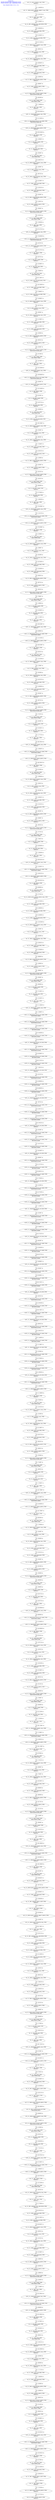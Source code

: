 # 45312  R: 15508.006667 usecs RT: 1904903253.302667 usecs
Digraph G {
1 [fontcolor="blue" shape="plaintext" label="Cluster ID: 1\nSpecific Mutation Type: Originating cluster\nOverall Mutation Type: Originating_Cluster\n\nAvg. response times: 50 us ; 0 us\n"]
27175266329659515.27175266329791935 [label="e10__t3__RPC_REPLY_TYPE\nDEFAULT"]
27175266329659515.27175266329843693 [label="e10__t3__MDSCLIENT_SETATTR_REPLY_TYPE\nDEFAULT"]
27175266329659515.27175266329880825 [label="e10__t3__NFS3_CREATE_REPLY_TYPE\nDEFAULT"]
27175266329452283.27175266329461793 [label="e4__t3__SSIO_END_TYPE\nSSIO_WRITE_END"]
27175266329452283.27175266329552250 [label="e4__t3__MDS_LOCK_RELEASE_TYPE\nDEFAULT"]
27175266329452283.27175266329653838 [label="e4__t3__RPC_SERVER_REPLY_SENT_TYPE\nDEFAULT"]
27173448476171213.27175266329433375 [label="e4__t3__RPC_REPLY_TYPE\nDEFAULT"]
27175266327948495.27173448476078715 [label="e255__t3__FRONTEND_WRITE_CALL_TYPE\nDEFAULT"]
27175266327948495.27173448476112128 [label="e255__t3__FRONTEND_BLOCK_OP_START_TYPE\nFRONTEND_WRITE"]
27175266327948495.27173448476165978 [label="e255__t3__FRONTEND_WRITE_REPLY_TYPE\nDEFAULT"]
27175266327913358.27175266327942540 [label="e4__t3__RPC_CALL_TYPE\nDEFAULT"]
27175266327208583.27175266327222495 [label="e4__t3__DECODE_START_TYPE\nDEFAULT"]
27175266327208583.27175266327281303 [label="e4__t3__DECODE_END_TYPE\nDEFAULT"]
27175266327208583.27175266327290273 [label="e4__t3__SSIO_END_TYPE\nSSIO_READ_END"]
27175266327208583.27175266327385208 [label="e4__t3__MDS_LOCK_DB_RELEASE_TYPE\nDEFAULT"]
27175266327208583.27175266327697808 [label="e4__t3__MDSCLIENT_LOOKUP_CALL_TYPE\nDEFAULT"]
27175266327208583.27175266327705008 [label="e4__t3__MDS_LOOKUP_CALL_TYPE\nDEFAULT"]
27175266327208583.27175266327714188 [label="e4__t3__MDS_LOOKUPEXTRA_CALL_TYPE\nDEFAULT"]
27175266327208583.27175266327767340 [label="e4__t3__MDS_LOCK_ACQUIRE_TYPE\nDEFAULT"]
27175266327208583.27175266327801720 [label="e4__t3__MDS_LOCK_RELEASE_TYPE\nDEFAULT"]
27175266327208583.27175266327811380 [label="e4__t3__MDS_LOOKUPEXTRA_REPLY_TYPE\nDEFAULT"]
27175266327208583.27175266327820680 [label="e4__t3__MDS_LOOKUP_REPLY_TYPE\nDEFAULT"]
27175266327208583.27175266327826890 [label="e4__t3__MDSCLIENT_LOOKUP_REPLY_TYPE\nMDSCLIENTCACHE_HIT"]
27175266327208583.27175266327836528 [label="e4__t3__SSIO_START_TYPE\nSSIO_WRITE_START"]
27175266327208583.27175266327848258 [label="e4__t3__ENCODE_START_TYPE\nDEFAULT"]
27175266327208583.27175266327905070 [label="e4__t3__ENCODE_END_TYPE\nDEFAULT"]
27173448472728480.27175266327182085 [label="e4__t3__RPC_REPLY_TYPE\nDEFAULT"]
27175266324979673.27173448472263112 [label="e255__t3__FRONTEND_READ_CALL_TYPE\nDEFAULT"]
27175266324979673.27173448472710690 [label="e255__t3__FRONTEND_BLOCK_OP_START_TYPE\nFRONTEND_READ_HIT"]
27175266324979673.27173448472722975 [label="e255__t3__FRONTEND_READ_REPLY_TYPE\nDEFAULT"]
27175266324941235.27175266324973163 [label="e4__t3__RPC_CALL_TYPE\nDEFAULT"]
27175266324144728.27175266324314490 [label="e4__t3__RPC_SERVER_CALL_RECEIVED_TYPE\nDEFAULT"]
27175266324144728.27175266324522668 [label="e4__t3__MDS_LOCK_ACQUIRE_TYPE\nDEFAULT"]
27175266324144728.27175266324667035 [label="e4__t3__MDS_LOCK_DB_ACQUIRE_TYPE\nDEFAULT"]
27175266324144728.27175266324781043 [label="e4__t3__MDSCLIENT_LOOKUP_CALL_TYPE\nDEFAULT"]
27175266324144728.27175266324788873 [label="e4__t3__MDS_LOOKUP_CALL_TYPE\nDEFAULT"]
27175266324144728.27175266324798548 [label="e4__t3__MDS_LOOKUPEXTRA_CALL_TYPE\nDEFAULT"]
27175266324144728.27175266324851685 [label="e4__t3__MDS_LOCK_ACQUIRE_TYPE\nDEFAULT"]
27175266324144728.27175266324882450 [label="e4__t3__MDS_LOCK_RELEASE_TYPE\nDEFAULT"]
27175266324144728.27175266324892193 [label="e4__t3__MDS_LOOKUPEXTRA_REPLY_TYPE\nDEFAULT"]
27175266324144728.27175266324902393 [label="e4__t3__MDS_LOOKUP_REPLY_TYPE\nDEFAULT"]
27175266324144728.27175266324908955 [label="e4__t3__MDSCLIENT_LOOKUP_REPLY_TYPE\nMDSCLIENTCACHE_HIT"]
27175266324144728.27175266324921450 [label="e4__t3__SSIO_START_TYPE\nSSIO_READ_START"]
27175266323857403.27175266323870970 [label="e10__t3__SSIO_END_TYPE\nSSIO_WRITE_END"]
27175266323857403.27175266323894445 [label="e10__t3__MDSCLIENT_SETATTR_CALL_TYPE\nDEFAULT"]
27175266323857403.27175266324138915 [label="e10__t3__RPC_CALL_TYPE\nDEFAULT"]
14394938578965397.27175266323827433 [label="e10__t3__RPC_REPLY_TYPE\nDEFAULT"]
27175266322419270.14394938578871587 [label="e100__t3__FRONTEND_WRITE_CALL_TYPE\nDEFAULT"]
27175266322419270.14394938578921815 [label="e100__t3__FRONTEND_BLOCK_OP_START_TYPE\nFRONTEND_WRITE"]
27175266322419270.14394938578960470 [label="e100__t3__FRONTEND_WRITE_REPLY_TYPE\nDEFAULT"]
27175266322373423.27175266322414478 [label="e10__t3__RPC_CALL_TYPE\nDEFAULT"]
27175266321408563.27175266321531413 [label="e10__t3__RPC_REPLY_TYPE\nDEFAULT"]
27175266321408563.27175266321614978 [label="e10__t3__MDSCLIENT_SETATTR_REPLY_TYPE\nDEFAULT"]
27175266321408563.27175266322179818 [label="e10__t3__NFS_CACHE_BLOCK_OP_TYPE\nNFSCACHE_EVICT"]
27175266321408563.27175266322208903 [label="e10__t3__MDSCLIENT_LOOKUP_CALL_TYPE\nDEFAULT"]
27175266321408563.27175266322261988 [label="e10__t3__MDSCLIENT_LOOKUP_REPLY_TYPE\nMDSCLIENTCACHE_HIT"]
27175266321408563.27175266322277348 [label="e10__t3__SSIO_START_TYPE\nSSIO_WRITE_START"]
27175266321408563.27175266322302263 [label="e10__t3__ENCODE_START_TYPE\nDEFAULT"]
27175266321408563.27175266322361258 [label="e10__t3__ENCODE_END_TYPE\nDEFAULT"]
27175266321208680.27175266321218828 [label="e4__t3__SSIO_END_TYPE\nSSIO_WRITE_END"]
27175266321208680.27175266321303713 [label="e4__t3__MDS_LOCK_RELEASE_TYPE\nDEFAULT"]
27175266321208680.27175266321403973 [label="e4__t3__RPC_SERVER_REPLY_SENT_TYPE\nDEFAULT"]
27173448467877908.27175266321189638 [label="e4__t3__RPC_REPLY_TYPE\nDEFAULT"]
27175266319631475.27173448467789355 [label="e255__t3__FRONTEND_WRITE_CALL_TYPE\nDEFAULT"]
27175266319631475.27173448467817780 [label="e255__t3__FRONTEND_BLOCK_OP_START_TYPE\nFRONTEND_WRITE"]
27175266319631475.27173448467873048 [label="e255__t3__FRONTEND_WRITE_REPLY_TYPE\nDEFAULT"]
27175266319596045.27175266319625633 [label="e4__t3__RPC_CALL_TYPE\nDEFAULT"]
27175266318535643.27175266318720315 [label="e4__t3__RPC_SERVER_CALL_RECEIVED_TYPE\nDEFAULT"]
27175266318535643.27175266318919118 [label="e4__t3__MDS_LOCK_ACQUIRE_TYPE\nDEFAULT"]
27175266318535643.27175266319051470 [label="e4__t3__MDS_LOCK_DB_ACQUIRE_TYPE\nDEFAULT"]
27175266318535643.27175266319108845 [label="e4__t3__MDS_LOCK_DB_RELEASE_TYPE\nDEFAULT"]
27175266318535643.27175266319384560 [label="e4__t3__MDSCLIENT_LOOKUP_CALL_TYPE\nDEFAULT"]
27175266318535643.27175266319391850 [label="e4__t3__MDS_LOOKUP_CALL_TYPE\nDEFAULT"]
27175266318535643.27175266319400805 [label="e4__t3__MDS_LOOKUPEXTRA_CALL_TYPE\nDEFAULT"]
27175266318535643.27175266319453500 [label="e4__t3__MDS_LOCK_ACQUIRE_TYPE\nDEFAULT"]
27175266318535643.27175266319484370 [label="e4__t3__MDS_LOCK_RELEASE_TYPE\nDEFAULT"]
27175266318535643.27175266319494150 [label="e4__t3__MDS_LOOKUPEXTRA_REPLY_TYPE\nDEFAULT"]
27175266318535643.27175266319503698 [label="e4__t3__MDS_LOOKUP_REPLY_TYPE\nDEFAULT"]
27175266318535643.27175266319509968 [label="e4__t3__MDSCLIENT_LOOKUP_REPLY_TYPE\nMDSCLIENTCACHE_HIT"]
27175266318535643.27175266319518990 [label="e4__t3__SSIO_START_TYPE\nSSIO_WRITE_START"]
27175266318535643.27175266319528508 [label="e4__t3__ENCODE_START_TYPE\nDEFAULT"]
27175266318535643.27175266319587503 [label="e4__t3__ENCODE_END_TYPE\nDEFAULT"]
27175266318064793.27175266318230250 [label="e10__t3__RPC_REPLY_TYPE\nDEFAULT"]
27175266318064793.27175266318250995 [label="e10__t3__MDSCLIENT_CREATE_OBJECT_REPLY_TYPE\nDEFAULT"]
27175266318064793.27175266318263723 [label="e10__t3__MDSCLIENT_SETATTR_CALL_TYPE\nDEFAULT"]
27175266318064793.27175266318529448 [label="e10__t3__RPC_CALL_TYPE\nDEFAULT"]
27175266317826563.27175266317835420 [label="e4__t3__SSIO_END_TYPE\nSSIO_WRITE_END"]
27175266317826563.27175266317916008 [label="e4__t3__MDS_LOCK_RELEASE_TYPE\nDEFAULT"]
27175266317826563.27175266317938980 [label="e4__t3__MDSCLIENT_FINISH_WRITE_REPLY_TYPE\nDEFAULT"]
27175266317826563.27175266318025665 [label="e4__t3__MDS_LOCK_RELEASE_TYPE\nDEFAULT"]
27175266317826563.27175266318058365 [label="e4__t3__RPC_SERVER_REPLY_SENT_TYPE\nDEFAULT"]
27173448464428913.27175266317808953 [label="e4__t3__RPC_REPLY_TYPE\nDEFAULT"]
27175266316231493.27173448464328443 [label="e255__t3__FRONTEND_WRITE_CALL_TYPE\nDEFAULT"]
27175266316231493.27173448464363063 [label="e255__t3__FRONTEND_BLOCK_OP_START_TYPE\nFRONTEND_WRITE"]
27175266316231493.27173448464422568 [label="e255__t3__FRONTEND_WRITE_REPLY_TYPE\nDEFAULT"]
27175266316198853.27175266316225830 [label="e4__t3__RPC_CALL_TYPE\nDEFAULT"]
27175266315946073.27175266315954915 [label="e4__t3__SSIO_END_TYPE\nSSIO_WRITE_END"]
27175266315946073.27175266315993150 [label="e4__t3__MDSCLIENT_LOOKUP_CALL_TYPE\nDEFAULT"]
27175266315946073.27175266316004153 [label="e4__t3__MDS_LOOKUP_CALL_TYPE\nDEFAULT"]
27175266315946073.27175266316012418 [label="e4__t3__MDS_LOOKUPEXTRA_CALL_TYPE\nDEFAULT"]
27175266315946073.27175266316062848 [label="e4__t3__MDS_LOCK_ACQUIRE_TYPE\nDEFAULT"]
27175266315946073.27175266316092750 [label="e4__t3__MDS_LOCK_RELEASE_TYPE\nDEFAULT"]
27175266315946073.27175266316101390 [label="e4__t3__MDS_LOOKUPEXTRA_REPLY_TYPE\nDEFAULT"]
27175266315946073.27175266316110443 [label="e4__t3__MDS_LOOKUP_REPLY_TYPE\nDEFAULT"]
27175266315946073.27175266316115010 [label="e4__t3__MDSCLIENT_LOOKUP_REPLY_TYPE\nMDSCLIENTCACHE_HIT"]
27175266315946073.27175266316124663 [label="e4__t3__SSIO_START_TYPE\nSSIO_WRITE_START"]
27175266315946073.27175266316133348 [label="e4__t3__ENCODE_START_TYPE\nDEFAULT"]
27175266315946073.27175266316191383 [label="e4__t3__ENCODE_END_TYPE\nDEFAULT"]
27173448462607462.27175266315928290 [label="e4__t3__RPC_REPLY_TYPE\nDEFAULT"]
27175266314365763.27173448462509317 [label="e255__t3__FRONTEND_WRITE_CALL_TYPE\nDEFAULT"]
27175266314365763.27173448462545790 [label="e255__t3__FRONTEND_BLOCK_OP_START_TYPE\nFRONTEND_WRITE"]
27175266314365763.27173448462600900 [label="e255__t3__FRONTEND_WRITE_REPLY_TYPE\nDEFAULT"]
27175266314333558.27175266314360040 [label="e4__t3__RPC_CALL_TYPE\nDEFAULT"]
27175266314081198.27175266314091390 [label="e4__t3__SSIO_END_TYPE\nSSIO_WRITE_END"]
27175266314081198.27175266314130203 [label="e4__t3__MDSCLIENT_LOOKUP_CALL_TYPE\nDEFAULT"]
27175266314081198.27175266314136998 [label="e4__t3__MDS_LOOKUP_CALL_TYPE\nDEFAULT"]
27175266314081198.27175266314145383 [label="e4__t3__MDS_LOOKUPEXTRA_CALL_TYPE\nDEFAULT"]
27175266314081198.27175266314192880 [label="e4__t3__MDS_LOCK_ACQUIRE_TYPE\nDEFAULT"]
27175266314081198.27175266314224485 [label="e4__t3__MDS_LOCK_RELEASE_TYPE\nDEFAULT"]
27175266314081198.27175266314233200 [label="e4__t3__MDS_LOOKUPEXTRA_REPLY_TYPE\nDEFAULT"]
27175266314081198.27175266314242238 [label="e4__t3__MDS_LOOKUP_REPLY_TYPE\nDEFAULT"]
27175266314081198.27175266314248193 [label="e4__t3__MDSCLIENT_LOOKUP_REPLY_TYPE\nMDSCLIENTCACHE_HIT"]
27175266314081198.27175266314256443 [label="e4__t3__SSIO_START_TYPE\nSSIO_WRITE_START"]
27175266314081198.27175266314265443 [label="e4__t3__ENCODE_START_TYPE\nDEFAULT"]
27175266314081198.27175266314326080 [label="e4__t3__ENCODE_END_TYPE\nDEFAULT"]
27173448460759973.27175266314062733 [label="e4__t3__RPC_REPLY_TYPE\nDEFAULT"]
27175266312510803.27173448460667910 [label="e255__t3__FRONTEND_WRITE_CALL_TYPE\nDEFAULT"]
27175266312510803.27173448460697550 [label="e255__t3__FRONTEND_BLOCK_OP_START_TYPE\nFRONTEND_WRITE"]
27175266312510803.27173448460755030 [label="e255__t3__FRONTEND_WRITE_REPLY_TYPE\nDEFAULT"]
27175266312481118.27175266312506175 [label="e4__t3__RPC_CALL_TYPE\nDEFAULT"]
27175266312206873.27175266312215880 [label="e4__t3__SSIO_END_TYPE\nSSIO_WRITE_END"]
27175266312206873.27175266312253980 [label="e4__t3__MDSCLIENT_LOOKUP_CALL_TYPE\nDEFAULT"]
27175266312206873.27175266312261008 [label="e4__t3__MDS_LOOKUP_CALL_TYPE\nDEFAULT"]
27175266312206873.27175266312269790 [label="e4__t3__MDS_LOOKUPEXTRA_CALL_TYPE\nDEFAULT"]
27175266312206873.27175266312318428 [label="e4__t3__MDS_LOCK_ACQUIRE_TYPE\nDEFAULT"]
27175266312206873.27175266312350063 [label="e4__t3__MDS_LOCK_RELEASE_TYPE\nDEFAULT"]
27175266312206873.27175266312358028 [label="e4__t3__MDS_LOOKUPEXTRA_REPLY_TYPE\nDEFAULT"]
27175266312206873.27175266312369885 [label="e4__t3__MDS_LOOKUP_REPLY_TYPE\nDEFAULT"]
27175266312206873.27175266312375668 [label="e4__t3__MDSCLIENT_LOOKUP_REPLY_TYPE\nMDSCLIENTCACHE_HIT"]
27175266312206873.27175266312383708 [label="e4__t3__SSIO_START_TYPE\nSSIO_WRITE_START"]
27175266312206873.27175266312392550 [label="e4__t3__ENCODE_START_TYPE\nDEFAULT"]
27175266312206873.27175266312473363 [label="e4__t3__ENCODE_END_TYPE\nDEFAULT"]
27173448458895960.27175266312188903 [label="e4__t3__RPC_REPLY_TYPE\nDEFAULT"]
27175266310627088.27173448458784758 [label="e255__t3__FRONTEND_WRITE_CALL_TYPE\nDEFAULT"]
27175266310627088.27173448458816363 [label="e255__t3__FRONTEND_BLOCK_OP_START_TYPE\nFRONTEND_WRITE"]
27175266310627088.27173448458889983 [label="e255__t3__FRONTEND_WRITE_REPLY_TYPE\nDEFAULT"]
27175266310594815.27175266310621298 [label="e4__t3__RPC_CALL_TYPE\nDEFAULT"]
27175266310329435.27175266310340138 [label="e4__t3__SSIO_END_TYPE\nSSIO_WRITE_END"]
27175266310329435.27175266310380135 [label="e4__t3__MDSCLIENT_LOOKUP_CALL_TYPE\nDEFAULT"]
27175266310329435.27175266310386833 [label="e4__t3__MDS_LOOKUP_CALL_TYPE\nDEFAULT"]
27175266310329435.27175266310395375 [label="e4__t3__MDS_LOOKUPEXTRA_CALL_TYPE\nDEFAULT"]
27175266310329435.27175266310443780 [label="e4__t3__MDS_LOCK_ACQUIRE_TYPE\nDEFAULT"]
27175266310329435.27175266310476593 [label="e4__t3__MDS_LOCK_RELEASE_TYPE\nDEFAULT"]
27175266310329435.27175266310485308 [label="e4__t3__MDS_LOOKUPEXTRA_REPLY_TYPE\nDEFAULT"]
27175266310329435.27175266310494578 [label="e4__t3__MDS_LOOKUP_REPLY_TYPE\nDEFAULT"]
27175266310329435.27175266310500503 [label="e4__t3__MDSCLIENT_LOOKUP_REPLY_TYPE\nMDSCLIENTCACHE_HIT"]
27175266310329435.27175266310508648 [label="e4__t3__SSIO_START_TYPE\nSSIO_WRITE_START"]
27175266310329435.27175266310517258 [label="e4__t3__ENCODE_START_TYPE\nDEFAULT"]
27175266310329435.27175266310587293 [label="e4__t3__ENCODE_END_TYPE\nDEFAULT"]
27173448456784455.27175266310310843 [label="e4__t3__RPC_REPLY_TYPE\nDEFAULT"]
27175266300721785.27173448449051835 [label="e255__t3__FRONTEND_WRITE_CALL_TYPE\nDEFAULT"]
27175266300721785.27173448449086178 [label="e255__t3__FRONTEND_BLOCK_OP_START_TYPE\nFRONTEND_WRITE"]
27175266300721785.27173448449113538 [label="e255__t3__FRONTEND_BLOCK_OP_START_TYPE\nFRONTEND_FLUSH"]
27175266300721785.27173448449302785 [label="e5255__t3__BACKEND_BLOCK_OP_START_TYPE\nBACKEND_READ"]
27175266300721785.27173448449566245 [label="e5255__t3__BACKEND_BLOCK_OP_START_TYPE\nBACKEND_WRITE"]
27175266300721785.27173448449853270 [label="e255__t3__FRONTEND_BLOCK_OP_END_TYPE\nDEFAULT"]
27175266300721785.27173448449869590 [label="e255__t3__FRONTEND_BLOCK_OP_START_TYPE\nFRONTEND_FLUSH"]
27175266300721785.27173448450007372 [label="e5255__t3__BACKEND_BLOCK_OP_START_TYPE\nBACKEND_READ"]
27175266300721785.27173448450213547 [label="e5255__t3__BACKEND_BLOCK_OP_START_TYPE\nBACKEND_WRITE"]
27175266300721785.27173448450445403 [label="e255__t3__FRONTEND_BLOCK_OP_END_TYPE\nDEFAULT"]
27175266300721785.27173448450457890 [label="e255__t3__FRONTEND_BLOCK_OP_START_TYPE\nFRONTEND_FLUSH"]
27175266300721785.27173448450592612 [label="e5255__t3__BACKEND_BLOCK_OP_START_TYPE\nBACKEND_READ"]
27175266300721785.27173448450801015 [label="e5255__t3__BACKEND_BLOCK_OP_START_TYPE\nBACKEND_WRITE"]
27175266300721785.27173448451036380 [label="e255__t3__FRONTEND_BLOCK_OP_END_TYPE\nDEFAULT"]
27175266300721785.27173448451058573 [label="e255__t3__FRONTEND_BLOCK_OP_START_TYPE\nFRONTEND_FLUSH"]
27175266300721785.27173448451184865 [label="e5255__t3__BACKEND_BLOCK_OP_START_TYPE\nBACKEND_READ"]
27175266300721785.27173448451391572 [label="e5255__t3__BACKEND_BLOCK_OP_START_TYPE\nBACKEND_WRITE"]
27175266300721785.27173448451582928 [label="e255__t3__FRONTEND_BLOCK_OP_END_TYPE\nDEFAULT"]
27175266300721785.27173448451600673 [label="e255__t3__FRONTEND_BLOCK_OP_START_TYPE\nFRONTEND_FLUSH"]
27175266300721785.27173448451725615 [label="e5255__t3__BACKEND_BLOCK_OP_START_TYPE\nBACKEND_READ"]
27175266300721785.27173448451948927 [label="e5255__t3__BACKEND_BLOCK_OP_START_TYPE\nBACKEND_WRITE"]
27175266300721785.27173448452177093 [label="e255__t3__FRONTEND_BLOCK_OP_END_TYPE\nDEFAULT"]
27175266300721785.27173448452191763 [label="e255__t3__FRONTEND_BLOCK_OP_START_TYPE\nFRONTEND_FLUSH"]
27175266300721785.27173448452315175 [label="e5255__t3__BACKEND_BLOCK_OP_START_TYPE\nBACKEND_READ"]
27175266300721785.27173448452520645 [label="e5255__t3__BACKEND_BLOCK_OP_START_TYPE\nBACKEND_WRITE"]
27175266300721785.27173448452708910 [label="e255__t3__FRONTEND_BLOCK_OP_END_TYPE\nDEFAULT"]
27175266300721785.27173448452724608 [label="e255__t3__FRONTEND_BLOCK_OP_START_TYPE\nFRONTEND_FLUSH"]
27175266300721785.27173448452851725 [label="e5255__t3__BACKEND_BLOCK_OP_START_TYPE\nBACKEND_READ"]
27175266300721785.27173448453057270 [label="e5255__t3__BACKEND_BLOCK_OP_START_TYPE\nBACKEND_WRITE"]
27175266300721785.27173448453288953 [label="e255__t3__FRONTEND_BLOCK_OP_END_TYPE\nDEFAULT"]
27175266300721785.27173448453304920 [label="e255__t3__FRONTEND_BLOCK_OP_START_TYPE\nFRONTEND_FLUSH"]
27175266300721785.27173448453450015 [label="e5255__t3__BACKEND_BLOCK_OP_START_TYPE\nBACKEND_READ"]
27175266300721785.27173448453653857 [label="e5255__t3__BACKEND_BLOCK_OP_START_TYPE\nBACKEND_WRITE"]
27175266300721785.27173448453848055 [label="e255__t3__FRONTEND_BLOCK_OP_END_TYPE\nDEFAULT"]
27175266300721785.27173448453862583 [label="e255__t3__FRONTEND_BLOCK_OP_START_TYPE\nFRONTEND_FLUSH"]
27175266300721785.27173448453991417 [label="e5255__t3__BACKEND_BLOCK_OP_START_TYPE\nBACKEND_READ"]
27175266300721785.27173448454196490 [label="e5255__t3__BACKEND_BLOCK_OP_START_TYPE\nBACKEND_WRITE"]
27175266300721785.27173448454433183 [label="e255__t3__FRONTEND_BLOCK_OP_END_TYPE\nDEFAULT"]
27175266300721785.27173448454447688 [label="e255__t3__FRONTEND_BLOCK_OP_START_TYPE\nFRONTEND_FLUSH"]
27175266300721785.27173448454567530 [label="e5255__t3__BACKEND_BLOCK_OP_START_TYPE\nBACKEND_READ"]
27175266300721785.27173448454772197 [label="e5255__t3__BACKEND_BLOCK_OP_START_TYPE\nBACKEND_WRITE"]
27175266300721785.27173448455013473 [label="e255__t3__FRONTEND_BLOCK_OP_END_TYPE\nDEFAULT"]
27175266300721785.27173448455029688 [label="e255__t3__FRONTEND_BLOCK_OP_START_TYPE\nFRONTEND_FLUSH"]
27175266300721785.27173448455157465 [label="e5255__t3__BACKEND_BLOCK_OP_START_TYPE\nBACKEND_READ"]
27175266300721785.27173448455362890 [label="e5255__t3__BACKEND_BLOCK_OP_START_TYPE\nBACKEND_WRITE"]
27175266300721785.27173448455567835 [label="e255__t3__FRONTEND_BLOCK_OP_END_TYPE\nDEFAULT"]
27175266300721785.27173448455582265 [label="e255__t3__FRONTEND_BLOCK_OP_START_TYPE\nFRONTEND_FLUSH"]
27175266300721785.27173448455708100 [label="e5255__t3__BACKEND_BLOCK_OP_START_TYPE\nBACKEND_READ"]
27175266300721785.27173448455909542 [label="e5255__t3__BACKEND_BLOCK_OP_START_TYPE\nBACKEND_WRITE"]
27175266300721785.27173448456121725 [label="e255__t3__FRONTEND_BLOCK_OP_END_TYPE\nDEFAULT"]
27175266300721785.27173448456138150 [label="e255__t3__FRONTEND_BLOCK_OP_START_TYPE\nFRONTEND_FLUSH"]
27175266300721785.27173448456260362 [label="e5255__t3__BACKEND_BLOCK_OP_START_TYPE\nBACKEND_READ"]
27175266300721785.27173448456482460 [label="e5255__t3__BACKEND_BLOCK_OP_START_TYPE\nBACKEND_WRITE"]
27175266300721785.27173448456666360 [label="e255__t3__FRONTEND_BLOCK_OP_END_TYPE\nDEFAULT"]
27175266300721785.27173448456681698 [label="e255__t3__FRONTEND_BLOCK_OP_START_TYPE\nFRONTEND_EVICT"]
27175266300721785.27173448456778620 [label="e255__t3__FRONTEND_WRITE_REPLY_TYPE\nDEFAULT"]
27175266300686498.27175266300715973 [label="e4__t3__RPC_CALL_TYPE\nDEFAULT"]
27175266299832195.27175266299840693 [label="e4__t3__SSIO_END_TYPE\nSSIO_WRITE_END"]
27175266299832195.27175266299850510 [label="e4__t3__MDSCLIENT_FINISH_WRITE_CALL_TYPE\nDEFAULT"]
27175266299832195.27175266299905785 [label="e4__t3__MDS_LOCK_ACQUIRE_TYPE\nDEFAULT"]
27175266299832195.27175266300039248 [label="e4__t3__MDS_LOCK_DB_ACQUIRE_TYPE\nDEFAULT"]
27175266299832195.27175266300087788 [label="e4__t3__MDS_LOCK_DB_RELEASE_TYPE\nDEFAULT"]
27175266299832195.27175266300452745 [label="e4__t3__MDSCLIENT_LOOKUP_CALL_TYPE\nDEFAULT"]
27175266299832195.27175266300459675 [label="e4__t3__MDS_LOOKUP_CALL_TYPE\nDEFAULT"]
27175266299832195.27175266300468195 [label="e4__t3__MDS_LOOKUPEXTRA_CALL_TYPE\nDEFAULT"]
27175266299832195.27175266300523125 [label="e4__t3__MDS_LOCK_ACQUIRE_TYPE\nDEFAULT"]
27175266299832195.27175266300555225 [label="e4__t3__MDS_LOCK_RELEASE_TYPE\nDEFAULT"]
27175266299832195.27175266300564488 [label="e4__t3__MDS_LOOKUPEXTRA_REPLY_TYPE\nDEFAULT"]
27175266299832195.27175266300574028 [label="e4__t3__MDS_LOOKUP_REPLY_TYPE\nDEFAULT"]
27175266299832195.27175266300579998 [label="e4__t3__MDSCLIENT_LOOKUP_REPLY_TYPE\nMDSCLIENTCACHE_HIT"]
27175266299832195.27175266300588780 [label="e4__t3__SSIO_START_TYPE\nSSIO_WRITE_START"]
27175266299832195.27175266300597660 [label="e4__t3__ENCODE_START_TYPE\nDEFAULT"]
27175266299832195.27175266300678705 [label="e4__t3__ENCODE_END_TYPE\nDEFAULT"]
27173448446463367.27175266299814690 [label="e4__t3__RPC_REPLY_TYPE\nDEFAULT"]
27175266298238588.27173448446374612 [label="e255__t3__FRONTEND_WRITE_CALL_TYPE\nDEFAULT"]
27175266298238588.27173448446412300 [label="e255__t3__FRONTEND_BLOCK_OP_START_TYPE\nFRONTEND_WRITE"]
27175266298238588.27173448446456835 [label="e255__t3__FRONTEND_WRITE_REPLY_TYPE\nDEFAULT"]
27175266298206345.27175266298232805 [label="e4__t3__RPC_CALL_TYPE\nDEFAULT"]
27175266297958298.27175266297968250 [label="e4__t3__SSIO_END_TYPE\nSSIO_WRITE_END"]
27175266297958298.27175266298007535 [label="e4__t3__MDSCLIENT_LOOKUP_CALL_TYPE\nDEFAULT"]
27175266297958298.27175266298014345 [label="e4__t3__MDS_LOOKUP_CALL_TYPE\nDEFAULT"]
27175266297958298.27175266298022813 [label="e4__t3__MDS_LOOKUPEXTRA_CALL_TYPE\nDEFAULT"]
27175266297958298.27175266298070460 [label="e4__t3__MDS_LOCK_ACQUIRE_TYPE\nDEFAULT"]
27175266297958298.27175266298101195 [label="e4__t3__MDS_LOCK_RELEASE_TYPE\nDEFAULT"]
27175266297958298.27175266298110083 [label="e4__t3__MDS_LOOKUPEXTRA_REPLY_TYPE\nDEFAULT"]
27175266297958298.27175266298119225 [label="e4__t3__MDS_LOOKUP_REPLY_TYPE\nDEFAULT"]
27175266297958298.27175266298125203 [label="e4__t3__MDSCLIENT_LOOKUP_REPLY_TYPE\nMDSCLIENTCACHE_HIT"]
27175266297958298.27175266298133475 [label="e4__t3__SSIO_START_TYPE\nSSIO_WRITE_START"]
27175266297958298.27175266298141725 [label="e4__t3__ENCODE_START_TYPE\nDEFAULT"]
27175266297958298.27175266298198590 [label="e4__t3__ENCODE_END_TYPE\nDEFAULT"]
27173448444591930.27175266297940253 [label="e4__t3__RPC_REPLY_TYPE\nDEFAULT"]
27175266296372685.27173448444502208 [label="e255__t3__FRONTEND_WRITE_CALL_TYPE\nDEFAULT"]
27175266296372685.27173448444535455 [label="e255__t3__FRONTEND_BLOCK_OP_START_TYPE\nFRONTEND_WRITE"]
27175266296372685.27173448444585398 [label="e255__t3__FRONTEND_WRITE_REPLY_TYPE\nDEFAULT"]
27175266296340360.27175266296366903 [label="e4__t3__RPC_CALL_TYPE\nDEFAULT"]
27175266296089958.27175266296100248 [label="e4__t3__SSIO_END_TYPE\nSSIO_WRITE_END"]
27175266296089958.27175266296140005 [label="e4__t3__MDSCLIENT_LOOKUP_CALL_TYPE\nDEFAULT"]
27175266296089958.27175266296146838 [label="e4__t3__MDS_LOOKUP_CALL_TYPE\nDEFAULT"]
27175266296089958.27175266296155290 [label="e4__t3__MDS_LOOKUPEXTRA_CALL_TYPE\nDEFAULT"]
27175266296089958.27175266296203365 [label="e4__t3__MDS_LOCK_ACQUIRE_TYPE\nDEFAULT"]
27175266296089958.27175266296234588 [label="e4__t3__MDS_LOCK_RELEASE_TYPE\nDEFAULT"]
27175266296089958.27175266296243595 [label="e4__t3__MDS_LOOKUPEXTRA_REPLY_TYPE\nDEFAULT"]
27175266296089958.27175266296252588 [label="e4__t3__MDS_LOOKUP_REPLY_TYPE\nDEFAULT"]
27175266296089958.27175266296258618 [label="e4__t3__MDSCLIENT_LOOKUP_REPLY_TYPE\nMDSCLIENTCACHE_HIT"]
27175266296089958.27175266296266793 [label="e4__t3__SSIO_START_TYPE\nSSIO_WRITE_START"]
27175266296089958.27175266296275223 [label="e4__t3__ENCODE_START_TYPE\nDEFAULT"]
27175266296089958.27175266296333070 [label="e4__t3__ENCODE_END_TYPE\nDEFAULT"]
27173448442759260.27175266296071553 [label="e4__t3__RPC_REPLY_TYPE\nDEFAULT"]
27175266294522008.27173448442679962 [label="e255__t3__FRONTEND_WRITE_CALL_TYPE\nDEFAULT"]
27175266294522008.27173448442708425 [label="e255__t3__FRONTEND_BLOCK_OP_START_TYPE\nFRONTEND_WRITE"]
27175266294522008.27173448442754362 [label="e255__t3__FRONTEND_WRITE_REPLY_TYPE\nDEFAULT"]
27175266294490583.27175266294516203 [label="e4__t3__RPC_CALL_TYPE\nDEFAULT"]
27175266294233798.27175266294244950 [label="e4__t3__SSIO_END_TYPE\nSSIO_WRITE_END"]
27175266294233798.27175266294288450 [label="e4__t3__MDSCLIENT_LOOKUP_CALL_TYPE\nDEFAULT"]
27175266294233798.27175266294295223 [label="e4__t3__MDS_LOOKUP_CALL_TYPE\nDEFAULT"]
27175266294233798.27175266294303698 [label="e4__t3__MDS_LOOKUPEXTRA_CALL_TYPE\nDEFAULT"]
27175266294233798.27175266294351743 [label="e4__t3__MDS_LOCK_ACQUIRE_TYPE\nDEFAULT"]
27175266294233798.27175266294383363 [label="e4__t3__MDS_LOCK_RELEASE_TYPE\nDEFAULT"]
27175266294233798.27175266294392393 [label="e4__t3__MDS_LOOKUPEXTRA_REPLY_TYPE\nDEFAULT"]
27175266294233798.27175266294401385 [label="e4__t3__MDS_LOOKUP_REPLY_TYPE\nDEFAULT"]
27175266294233798.27175266294407363 [label="e4__t3__MDSCLIENT_LOOKUP_REPLY_TYPE\nMDSCLIENTCACHE_HIT"]
27175266294233798.27175266294415665 [label="e4__t3__SSIO_START_TYPE\nSSIO_WRITE_START"]
27175266294233798.27175266294424988 [label="e4__t3__ENCODE_START_TYPE\nDEFAULT"]
27175266294233798.27175266294482835 [label="e4__t3__ENCODE_END_TYPE\nDEFAULT"]
27173448440937600.27175266294213780 [label="e4__t3__RPC_REPLY_TYPE\nDEFAULT"]
27175266292503090.27173448440840422 [label="e255__t3__FRONTEND_WRITE_CALL_TYPE\nDEFAULT"]
27175266292503090.27173448440873850 [label="e255__t3__FRONTEND_BLOCK_OP_START_TYPE\nFRONTEND_WRITE"]
27175266292503090.27173448440932072 [label="e255__t3__FRONTEND_WRITE_REPLY_TYPE\nDEFAULT"]
27175266292469790.27175266292497113 [label="e4__t3__RPC_CALL_TYPE\nDEFAULT"]
27175266291694568.27175266291703688 [label="e4__t3__DECODE_START_TYPE\nDEFAULT"]
27175266291694568.27175266291774060 [label="e4__t3__DECODE_END_TYPE\nDEFAULT"]
27175266291694568.27175266291782843 [label="e4__t3__SSIO_END_TYPE\nSSIO_READ_END"]
27175266291694568.27175266291937103 [label="e4__t3__MDS_LOCK_DB_RELEASE_TYPE\nDEFAULT"]
27175266291694568.27175266292256108 [label="e4__t3__MDSCLIENT_LOOKUP_CALL_TYPE\nDEFAULT"]
27175266291694568.27175266292266773 [label="e4__t3__MDS_LOOKUP_CALL_TYPE\nDEFAULT"]
27175266291694568.27175266292275360 [label="e4__t3__MDS_LOOKUPEXTRA_CALL_TYPE\nDEFAULT"]
27175266291694568.27175266292327725 [label="e4__t3__MDS_LOCK_ACQUIRE_TYPE\nDEFAULT"]
27175266291694568.27175266292359240 [label="e4__t3__MDS_LOCK_RELEASE_TYPE\nDEFAULT"]
27175266291694568.27175266292368600 [label="e4__t3__MDS_LOOKUPEXTRA_REPLY_TYPE\nDEFAULT"]
27175266291694568.27175266292378208 [label="e4__t3__MDS_LOOKUP_REPLY_TYPE\nDEFAULT"]
27175266291694568.27175266292384283 [label="e4__t3__MDSCLIENT_LOOKUP_REPLY_TYPE\nMDSCLIENTCACHE_HIT"]
27175266291694568.27175266292394318 [label="e4__t3__SSIO_START_TYPE\nSSIO_WRITE_START"]
27175266291694568.27175266292405313 [label="e4__t3__ENCODE_START_TYPE\nDEFAULT"]
27175266291694568.27175266292461518 [label="e4__t3__ENCODE_END_TYPE\nDEFAULT"]
27173448437471250.27175266291675420 [label="e4__t3__RPC_REPLY_TYPE\nDEFAULT"]
27175266289787310.27173448437033415 [label="e255__t3__FRONTEND_READ_CALL_TYPE\nDEFAULT"]
27175266289787310.27173448437453370 [label="e255__t3__FRONTEND_BLOCK_OP_START_TYPE\nFRONTEND_READ_HIT"]
27175266289787310.27173448437466218 [label="e255__t3__FRONTEND_READ_REPLY_TYPE\nDEFAULT"]
27175266289753770.27175266289781355 [label="e4__t3__RPC_CALL_TYPE\nDEFAULT"]
27175266288607635.27175266288616328 [label="e4__t3__DECODE_START_TYPE\nDEFAULT"]
27175266288607635.27175266288685410 [label="e4__t3__DECODE_END_TYPE\nDEFAULT"]
27175266288607635.27175266288693758 [label="e4__t3__SSIO_END_TYPE\nSSIO_READ_END"]
27175266288607635.27175266288839903 [label="e4__t3__MDS_LOCK_DB_RELEASE_TYPE\nDEFAULT"]
27175266288607635.27175266289260923 [label="e4__t3__MDS_LOCK_ACQUIRE_TYPE\nDEFAULT"]
27175266288607635.27175266289374525 [label="e4__t3__MDS_LOCK_DB_ACQUIRE_TYPE\nDEFAULT"]
27175266288607635.27175266289612695 [label="e4__t3__MDSCLIENT_LOOKUP_CALL_TYPE\nDEFAULT"]
27175266288607635.27175266289620608 [label="e4__t3__MDS_LOOKUP_CALL_TYPE\nDEFAULT"]
27175266288607635.27175266289629158 [label="e4__t3__MDS_LOOKUPEXTRA_CALL_TYPE\nDEFAULT"]
27175266288607635.27175266289677600 [label="e4__t3__MDS_LOCK_ACQUIRE_TYPE\nDEFAULT"]
27175266288607635.27175266289708028 [label="e4__t3__MDS_LOCK_RELEASE_TYPE\nDEFAULT"]
27175266288607635.27175266289717628 [label="e4__t3__MDS_LOOKUPEXTRA_REPLY_TYPE\nDEFAULT"]
27175266288607635.27175266289726823 [label="e4__t3__MDS_LOOKUP_REPLY_TYPE\nDEFAULT"]
27175266288607635.27175266289732928 [label="e4__t3__MDSCLIENT_LOOKUP_REPLY_TYPE\nMDSCLIENTCACHE_HIT"]
27175266288607635.27175266289742145 [label="e4__t3__SSIO_START_TYPE\nSSIO_READ_START"]
27173448434178098.27175266288587535 [label="e4__t3__RPC_REPLY_TYPE\nDEFAULT"]
27175266286464870.27173448433647593 [label="e255__t3__FRONTEND_READ_CALL_TYPE\nDEFAULT"]
27175266286464870.27173448434159573 [label="e255__t3__FRONTEND_BLOCK_OP_START_TYPE\nFRONTEND_READ_HIT"]
27175266286464870.27173448434172848 [label="e255__t3__FRONTEND_READ_REPLY_TYPE\nDEFAULT"]
27175266286431743.27175266286459035 [label="e4__t3__RPC_CALL_TYPE\nDEFAULT"]
27175266286061438.27175266286073498 [label="e4__t3__DECODE_START_TYPE\nDEFAULT"]
27175266286061438.27175266286135853 [label="e4__t3__DECODE_END_TYPE\nDEFAULT"]
27175266286061438.27175266286144658 [label="e4__t3__SSIO_END_TYPE\nSSIO_READ_END"]
27175266286061438.27175266286281713 [label="e4__t3__MDSCLIENT_LOOKUP_CALL_TYPE\nDEFAULT"]
27175266286061438.27175266286289063 [label="e4__t3__MDS_LOOKUP_CALL_TYPE\nDEFAULT"]
27175266286061438.27175266286298055 [label="e4__t3__MDS_LOOKUPEXTRA_CALL_TYPE\nDEFAULT"]
27175266286061438.27175266286352640 [label="e4__t3__MDS_LOCK_ACQUIRE_TYPE\nDEFAULT"]
27175266286061438.27175266286383255 [label="e4__t3__MDS_LOCK_RELEASE_TYPE\nDEFAULT"]
27175266286061438.27175266286393043 [label="e4__t3__MDS_LOOKUPEXTRA_REPLY_TYPE\nDEFAULT"]
27175266286061438.27175266286402493 [label="e4__t3__MDS_LOOKUP_REPLY_TYPE\nDEFAULT"]
27175266286061438.27175266286408778 [label="e4__t3__MDSCLIENT_LOOKUP_REPLY_TYPE\nMDSCLIENTCACHE_HIT"]
27175266286061438.27175266286418355 [label="e4__t3__SSIO_START_TYPE\nSSIO_READ_START"]
27173448431812350.27175266286035075 [label="e4__t3__RPC_REPLY_TYPE\nDEFAULT"]
27175266284288820.27173448431769390 [label="e255__t3__FRONTEND_READ_CALL_TYPE\nDEFAULT"]
27175266284288820.27173448431799765 [label="e255__t3__FRONTEND_BLOCK_OP_START_TYPE\nFRONTEND_READ_HIT"]
27175266284288820.27173448431807655 [label="e255__t3__FRONTEND_READ_REPLY_TYPE\nDEFAULT"]
27175266284249085.27175266284282888 [label="e4__t3__RPC_CALL_TYPE\nDEFAULT"]
27175266283491143.27175266283639523 [label="e4__t3__RPC_SERVER_CALL_RECEIVED_TYPE\nDEFAULT"]
27175266283491143.27175266283801403 [label="e4__t3__MDS_LOCK_ACQUIRE_TYPE\nDEFAULT"]
27175266283491143.27175266283967190 [label="e4__t3__MDS_LOCK_DB_ACQUIRE_TYPE\nDEFAULT"]
27175266283491143.27175266284083448 [label="e4__t3__MDSCLIENT_LOOKUP_CALL_TYPE\nDEFAULT"]
27175266283491143.27175266284092058 [label="e4__t3__MDS_LOOKUP_CALL_TYPE\nDEFAULT"]
27175266283491143.27175266284105940 [label="e4__t3__MDS_LOOKUPEXTRA_CALL_TYPE\nDEFAULT"]
27175266283491143.27175266284155988 [label="e4__t3__MDS_LOCK_ACQUIRE_TYPE\nDEFAULT"]
27175266283491143.27175266284189558 [label="e4__t3__MDS_LOCK_RELEASE_TYPE\nDEFAULT"]
27175266283491143.27175266284202038 [label="e4__t3__MDS_LOOKUPEXTRA_REPLY_TYPE\nDEFAULT"]
27175266283491143.27175266284213040 [label="e4__t3__MDS_LOOKUP_REPLY_TYPE\nDEFAULT"]
27175266283491143.27175266284218568 [label="e4__t3__MDSCLIENT_LOOKUP_REPLY_TYPE\nMDSCLIENTCACHE_HIT"]
27175266283491143.27175266284230845 [label="e4__t3__SSIO_START_TYPE\nSSIO_READ_START"]
27175266283354965.27175266283356803 [label="e10__t3__NFS3_CREATE_CALL_TYPE\nDEFAULT"]
27175266283354965.27175266283439603 [label="e10__t3__MDSCLIENT_CREATE_OBJECT_CALL_TYPE\nDEFAULT"]
27175266283354965.27175266283485210 [label="e10__t3__RPC_CALL_TYPE\nDEFAULT"]
27175266283354965.27175266283356803 -> 27175266283354965.27175266283439603 [label="R: 27.600000 us"]
27175266283354965.27175266283439603 -> 27175266283354965.27175266283485210 [label="R: 15.201333 us"]
27175266283354965.27175266283485210 -> 27175266283491143.27175266283639523 [label="R: 54.366667 us"]
27175266283491143.27175266283639523 -> 27175266283491143.27175266283801403 [label="R: 53.960000 us"]
27175266283491143.27175266283801403 -> 27175266283491143.27175266283967190 [label="R: 55.262667 us"]
27175266283491143.27175266283967190 -> 27175266283491143.27175266284083448 [label="R: 38.752000 us"]
27175266283491143.27175266284083448 -> 27175266283491143.27175266284092058 [label="R: 2.869333 us"]
27175266283491143.27175266284092058 -> 27175266283491143.27175266284105940 [label="R: 4.628000 us"]
27175266283491143.27175266284105940 -> 27175266283491143.27175266284155988 [label="R: 16.682667 us"]
27175266283491143.27175266284155988 -> 27175266283491143.27175266284189558 [label="R: 11.190667 us"]
27175266283491143.27175266284189558 -> 27175266283491143.27175266284202038 [label="R: 4.160000 us"]
27175266283491143.27175266284202038 -> 27175266283491143.27175266284213040 [label="R: 3.666667 us"]
27175266283491143.27175266284213040 -> 27175266283491143.27175266284218568 [label="R: 1.842667 us"]
27175266283491143.27175266284218568 -> 27175266283491143.27175266284230845 [label="R: 4.092000 us"]
27175266283491143.27175266284230845 -> 27175266284249085.27175266284282888 [label="R: 17.348000 us"]
27175266284249085.27175266284282888 -> 27175266284288820.27173448431769390 [label="R: 285.654000 us"]
27175266284288820.27173448431769390 -> 27175266284288820.27173448431799765 [label="R: 10.124000 us"]
27175266284288820.27173448431799765 -> 27175266284288820.27173448431807655 [label="R: 2.630667 us"]
27175266284288820.27173448431807655 -> 27173448431812350.27175266286035075 [label="R: 285.654000 us"]
27173448431812350.27175266286035075 -> 27175266286061438.27175266286073498 [label="R: 12.806667 us"]
27175266286061438.27175266286073498 -> 27175266286061438.27175266286135853 [label="R: 20.785333 us"]
27175266286061438.27175266286135853 -> 27175266286061438.27175266286144658 [label="R: 2.934667 us"]
27175266286061438.27175266286144658 -> 27175266286061438.27175266286281713 [label="R: 45.685333 us"]
27175266286061438.27175266286281713 -> 27175266286061438.27175266286289063 [label="R: 2.450667 us"]
27175266286061438.27175266286289063 -> 27175266286061438.27175266286298055 [label="R: 2.997333 us"]
27175266286061438.27175266286298055 -> 27175266286061438.27175266286352640 [label="R: 18.194667 us"]
27175266286061438.27175266286352640 -> 27175266286061438.27175266286383255 [label="R: 10.205333 us"]
27175266286061438.27175266286383255 -> 27175266286061438.27175266286393043 [label="R: 3.262667 us"]
27175266286061438.27175266286393043 -> 27175266286061438.27175266286402493 [label="R: 3.149333 us"]
27175266286061438.27175266286402493 -> 27175266286061438.27175266286408778 [label="R: 2.094667 us"]
27175266286061438.27175266286408778 -> 27175266286061438.27175266286418355 [label="R: 3.193333 us"]
27175266286061438.27175266286418355 -> 27175266286431743.27175266286459035 [label="R: 13.560000 us"]
27175266286431743.27175266286459035 -> 27175266286464870.27173448433647593 [label="R: 267.207333 us"]
27175266286464870.27173448433647593 -> 27175266286464870.27173448434159573 [label="R: 170.660000 us"]
27175266286464870.27173448434159573 -> 27175266286464870.27173448434172848 [label="R: 4.425333 us"]
27175266286464870.27173448434172848 -> 27173448434178098.27175266288587535 [label="R: 267.207333 us"]
27173448434178098.27175266288587535 -> 27175266288607635.27175266288616328 [label="R: 9.597333 us"]
27175266288607635.27175266288616328 -> 27175266288607635.27175266288685410 [label="R: 23.026667 us"]
27175266288607635.27175266288685410 -> 27175266288607635.27175266288693758 [label="R: 2.784000 us"]
27175266288607635.27175266288693758 -> 27175266288607635.27175266288839903 [label="R: 48.714667 us"]
27175266288607635.27175266288839903 -> 27175266288607635.27175266289260923 [label="R: 140.340000 us"]
27175266288607635.27175266289260923 -> 27175266288607635.27175266289374525 [label="R: 37.866667 us"]
27175266288607635.27175266289374525 -> 27175266288607635.27175266289612695 [label="R: 79.390667 us"]
27175266288607635.27175266289612695 -> 27175266288607635.27175266289620608 [label="R: 2.637333 us"]
27175266288607635.27175266289620608 -> 27175266288607635.27175266289629158 [label="R: 2.850667 us"]
27175266288607635.27175266289629158 -> 27175266288607635.27175266289677600 [label="R: 16.146667 us"]
27175266288607635.27175266289677600 -> 27175266288607635.27175266289708028 [label="R: 10.142667 us"]
27175266288607635.27175266289708028 -> 27175266288607635.27175266289717628 [label="R: 3.200000 us"]
27175266288607635.27175266289717628 -> 27175266288607635.27175266289726823 [label="R: 3.065333 us"]
27175266288607635.27175266289726823 -> 27175266288607635.27175266289732928 [label="R: 2.034667 us"]
27175266288607635.27175266289732928 -> 27175266288607635.27175266289742145 [label="R: 3.072000 us"]
27175266288607635.27175266289742145 -> 27175266289753770.27175266289781355 [label="R: 13.070667 us"]
27175266289753770.27175266289781355 -> 27175266289787310.27173448437033415 [label="R: 243.544000 us"]
27175266289787310.27173448437033415 -> 27175266289787310.27173448437453370 [label="R: 139.984000 us"]
27175266289787310.27173448437453370 -> 27175266289787310.27173448437466218 [label="R: 4.282667 us"]
27175266289787310.27173448437466218 -> 27173448437471250.27175266291675420 [label="R: 243.544000 us"]
27173448437471250.27175266291675420 -> 27175266291694568.27175266291703688 [label="R: 9.422667 us"]
27175266291694568.27175266291703688 -> 27175266291694568.27175266291774060 [label="R: 23.457333 us"]
27175266291694568.27175266291774060 -> 27175266291694568.27175266291782843 [label="R: 2.928000 us"]
27175266291694568.27175266291782843 -> 27175266291694568.27175266291937103 [label="R: 51.420000 us"]
27175266291694568.27175266291937103 -> 27175266291694568.27175266292256108 [label="R: 106.334667 us"]
27175266291694568.27175266292256108 -> 27175266291694568.27175266292266773 [label="R: 3.554667 us"]
27175266291694568.27175266292266773 -> 27175266291694568.27175266292275360 [label="R: 2.862667 us"]
27175266291694568.27175266292275360 -> 27175266291694568.27175266292327725 [label="R: 17.454667 us"]
27175266291694568.27175266292327725 -> 27175266291694568.27175266292359240 [label="R: 10.505333 us"]
27175266291694568.27175266292359240 -> 27175266291694568.27175266292368600 [label="R: 3.120000 us"]
27175266291694568.27175266292368600 -> 27175266291694568.27175266292378208 [label="R: 3.202667 us"]
27175266291694568.27175266292378208 -> 27175266291694568.27175266292384283 [label="R: 2.025333 us"]
27175266291694568.27175266292384283 -> 27175266291694568.27175266292394318 [label="R: 3.345333 us"]
27175266291694568.27175266292394318 -> 27175266291694568.27175266292405313 [label="R: 3.664000 us"]
27175266291694568.27175266292405313 -> 27175266291694568.27175266292461518 [label="R: 18.736000 us"]
27175266291694568.27175266292461518 -> 27175266292469790.27175266292497113 [label="R: 11.864000 us"]
27175266292469790.27175266292497113 -> 27175266292503090.27173448440840422 [label="R: 270.836667 us"]
27175266292503090.27173448440840422 -> 27175266292503090.27173448440873850 [label="R: 11.141333 us"]
27175266292503090.27173448440873850 -> 27175266292503090.27173448440932072 [label="R: 19.408000 us"]
27175266292503090.27173448440932072 -> 27173448440937600.27175266294213780 [label="R: 270.836667 us"]
27173448440937600.27175266294213780 -> 27175266294233798.27175266294244950 [label="R: 10.390667 us"]
27175266294233798.27175266294244950 -> 27175266294233798.27175266294288450 [label="R: 14.498667 us"]
27175266294233798.27175266294288450 -> 27175266294233798.27175266294295223 [label="R: 2.258667 us"]
27175266294233798.27175266294295223 -> 27175266294233798.27175266294303698 [label="R: 2.824000 us"]
27175266294233798.27175266294303698 -> 27175266294233798.27175266294351743 [label="R: 16.016000 us"]
27175266294233798.27175266294351743 -> 27175266294233798.27175266294383363 [label="R: 10.540000 us"]
27175266294233798.27175266294383363 -> 27175266294233798.27175266294392393 [label="R: 3.009333 us"]
27175266294233798.27175266294392393 -> 27175266294233798.27175266294401385 [label="R: 2.997333 us"]
27175266294233798.27175266294401385 -> 27175266294233798.27175266294407363 [label="R: 1.993333 us"]
27175266294233798.27175266294407363 -> 27175266294233798.27175266294415665 [label="R: 2.766667 us"]
27175266294233798.27175266294415665 -> 27175266294233798.27175266294424988 [label="R: 3.108000 us"]
27175266294233798.27175266294424988 -> 27175266294233798.27175266294482835 [label="R: 19.282667 us"]
27175266294233798.27175266294482835 -> 27175266294490583.27175266294516203 [label="R: 11.122667 us"]
27175266294490583.27175266294516203 -> 27175266294522008.27173448442679962 [label="R: 246.824667 us"]
27175266294522008.27173448442679962 -> 27175266294522008.27173448442708425 [label="R: 9.488000 us"]
27175266294522008.27173448442708425 -> 27175266294522008.27173448442754362 [label="R: 15.312000 us"]
27175266294522008.27173448442754362 -> 27173448442759260.27175266296071553 [label="R: 246.824667 us"]
27173448442759260.27175266296071553 -> 27175266296089958.27175266296100248 [label="R: 9.565333 us"]
27175266296089958.27175266296100248 -> 27175266296089958.27175266296140005 [label="R: 13.252000 us"]
27175266296089958.27175266296140005 -> 27175266296089958.27175266296146838 [label="R: 2.278667 us"]
27175266296089958.27175266296146838 -> 27175266296089958.27175266296155290 [label="R: 2.816000 us"]
27175266296089958.27175266296155290 -> 27175266296089958.27175266296203365 [label="R: 16.025333 us"]
27175266296089958.27175266296203365 -> 27175266296089958.27175266296234588 [label="R: 10.408000 us"]
27175266296089958.27175266296234588 -> 27175266296089958.27175266296243595 [label="R: 3.002667 us"]
27175266296089958.27175266296243595 -> 27175266296089958.27175266296252588 [label="R: 2.997333 us"]
27175266296089958.27175266296252588 -> 27175266296089958.27175266296258618 [label="R: 2.009333 us"]
27175266296089958.27175266296258618 -> 27175266296089958.27175266296266793 [label="R: 2.725333 us"]
27175266296089958.27175266296266793 -> 27175266296089958.27175266296275223 [label="R: 2.810667 us"]
27175266296089958.27175266296275223 -> 27175266296089958.27175266296333070 [label="R: 19.282667 us"]
27175266296089958.27175266296333070 -> 27175266296340360.27175266296366903 [label="R: 11.277333 us"]
27175266296340360.27175266296366903 -> 27175266296372685.27173448444502208 [label="R: 248.359333 us"]
27175266296372685.27173448444502208 -> 27175266296372685.27173448444535455 [label="R: 11.082667 us"]
27175266296372685.27173448444535455 -> 27175266296372685.27173448444585398 [label="R: 16.648000 us"]
27175266296372685.27173448444585398 -> 27173448444591930.27175266297940253 [label="R: 248.359333 us"]
27173448444591930.27175266297940253 -> 27175266297958298.27175266297968250 [label="R: 9.332000 us"]
27175266297958298.27175266297968250 -> 27175266297958298.27175266298007535 [label="R: 13.096000 us"]
27175266297958298.27175266298007535 -> 27175266297958298.27175266298014345 [label="R: 2.269333 us"]
27175266297958298.27175266298014345 -> 27175266297958298.27175266298022813 [label="R: 2.822667 us"]
27175266297958298.27175266298022813 -> 27175266297958298.27175266298070460 [label="R: 15.882667 us"]
27175266297958298.27175266298070460 -> 27175266297958298.27175266298101195 [label="R: 10.245333 us"]
27175266297958298.27175266298101195 -> 27175266297958298.27175266298110083 [label="R: 2.962667 us"]
27175266297958298.27175266298110083 -> 27175266297958298.27175266298119225 [label="R: 3.046667 us"]
27175266297958298.27175266298119225 -> 27175266297958298.27175266298125203 [label="R: 1.993333 us"]
27175266297958298.27175266298125203 -> 27175266297958298.27175266298133475 [label="R: 2.757333 us"]
27175266297958298.27175266298133475 -> 27175266297958298.27175266298141725 [label="R: 2.749333 us"]
27175266297958298.27175266298141725 -> 27175266297958298.27175266298198590 [label="R: 18.956000 us"]
27175266297958298.27175266298198590 -> 27175266298206345.27175266298232805 [label="R: 11.404000 us"]
27175266298206345.27175266298232805 -> 27175266298238588.27173448446374612 [label="R: 249.943333 us"]
27175266298238588.27173448446374612 -> 27175266298238588.27173448446412300 [label="R: 12.562667 us"]
27175266298238588.27173448446412300 -> 27175266298238588.27173448446456835 [label="R: 14.845333 us"]
27175266298238588.27173448446456835 -> 27173448446463367.27175266299814690 [label="R: 249.943333 us"]
27173448446463367.27175266299814690 -> 27175266299832195.27175266299840693 [label="R: 8.668000 us"]
27175266299832195.27175266299840693 -> 27175266299832195.27175266299850510 [label="R: 3.273333 us"]
27175266299832195.27175266299850510 -> 27175266299832195.27175266299905785 [label="R: 18.424000 us"]
27175266299832195.27175266299905785 -> 27175266299832195.27175266300039248 [label="R: 44.488000 us"]
27175266299832195.27175266300039248 -> 27175266299832195.27175266300087788 [label="R: 16.180000 us"]
27175266299832195.27175266300087788 -> 27175266299832195.27175266300452745 [label="R: 121.652000 us"]
27175266299832195.27175266300452745 -> 27175266299832195.27175266300459675 [label="R: 2.310667 us"]
27175266299832195.27175266300459675 -> 27175266299832195.27175266300468195 [label="R: 2.840000 us"]
27175266299832195.27175266300468195 -> 27175266299832195.27175266300523125 [label="R: 18.309333 us"]
27175266299832195.27175266300523125 -> 27175266299832195.27175266300555225 [label="R: 10.700000 us"]
27175266299832195.27175266300555225 -> 27175266299832195.27175266300564488 [label="R: 3.088000 us"]
27175266299832195.27175266300564488 -> 27175266299832195.27175266300574028 [label="R: 3.180000 us"]
27175266299832195.27175266300574028 -> 27175266299832195.27175266300579998 [label="R: 1.990667 us"]
27175266299832195.27175266300579998 -> 27175266299832195.27175266300588780 [label="R: 2.926667 us"]
27175266299832195.27175266300588780 -> 27175266299832195.27175266300597660 [label="R: 2.960000 us"]
27175266299832195.27175266300597660 -> 27175266299832195.27175266300678705 [label="R: 27.014667 us"]
27175266299832195.27175266300678705 -> 27175266300686498.27175266300715973 [label="R: 12.422667 us"]
27175266300686498.27175266300715973 -> 27175266300721785.27173448449051835 [label="R: 311.348000 us"]
27175266300721785.27173448449051835 -> 27175266300721785.27173448449086178 [label="R: 11.446667 us"]
27175266300721785.27173448449086178 -> 27175266300721785.27173448449113538 [label="R: 9.120000 us"]
27175266300721785.27173448449113538 -> 27175266300721785.27173448449302785 [label="R: 63.082667 us"]
27175266300721785.27173448449302785 -> 27175266300721785.27173448449566245 [label="R: 87.820000 us"]
27175266300721785.27173448449566245 -> 27175266300721785.27173448449853270 [label="R: 95.676000 us"]
27175266300721785.27173448449853270 -> 27175266300721785.27173448449869590 [label="R: 5.440000 us"]
27175266300721785.27173448449869590 -> 27175266300721785.27173448450007372 [label="R: 45.926667 us"]
27175266300721785.27173448450007372 -> 27175266300721785.27173448450213547 [label="R: 68.725333 us"]
27175266300721785.27173448450213547 -> 27175266300721785.27173448450445403 [label="R: 77.285333 us"]
27175266300721785.27173448450445403 -> 27175266300721785.27173448450457890 [label="R: 4.161333 us"]
27175266300721785.27173448450457890 -> 27175266300721785.27173448450592612 [label="R: 44.908000 us"]
27175266300721785.27173448450592612 -> 27175266300721785.27173448450801015 [label="R: 69.468000 us"]
27175266300721785.27173448450801015 -> 27175266300721785.27173448451036380 [label="R: 78.454667 us"]
27175266300721785.27173448451036380 -> 27175266300721785.27173448451058573 [label="R: 7.397333 us"]
27175266300721785.27173448451058573 -> 27175266300721785.27173448451184865 [label="R: 42.097333 us"]
27175266300721785.27173448451184865 -> 27175266300721785.27173448451391572 [label="R: 68.902667 us"]
27175266300721785.27173448451391572 -> 27175266300721785.27173448451582928 [label="R: 63.785333 us"]
27175266300721785.27173448451582928 -> 27175266300721785.27173448451600673 [label="R: 5.914667 us"]
27175266300721785.27173448451600673 -> 27175266300721785.27173448451725615 [label="R: 41.648000 us"]
27175266300721785.27173448451725615 -> 27175266300721785.27173448451948927 [label="R: 74.437333 us"]
27175266300721785.27173448451948927 -> 27175266300721785.27173448452177093 [label="R: 76.054667 us"]
27175266300721785.27173448452177093 -> 27175266300721785.27173448452191763 [label="R: 4.890667 us"]
27175266300721785.27173448452191763 -> 27175266300721785.27173448452315175 [label="R: 41.137333 us"]
27175266300721785.27173448452315175 -> 27175266300721785.27173448452520645 [label="R: 68.489333 us"]
27175266300721785.27173448452520645 -> 27175266300721785.27173448452708910 [label="R: 62.756000 us"]
27175266300721785.27173448452708910 -> 27175266300721785.27173448452724608 [label="R: 5.232000 us"]
27175266300721785.27173448452724608 -> 27175266300721785.27173448452851725 [label="R: 42.372000 us"]
27175266300721785.27173448452851725 -> 27175266300721785.27173448453057270 [label="R: 68.516000 us"]
27175266300721785.27173448453057270 -> 27175266300721785.27173448453288953 [label="R: 77.226667 us"]
27175266300721785.27173448453288953 -> 27175266300721785.27173448453304920 [label="R: 5.322667 us"]
27175266300721785.27173448453304920 -> 27175266300721785.27173448453450015 [label="R: 48.365333 us"]
27175266300721785.27173448453450015 -> 27175266300721785.27173448453653857 [label="R: 67.946667 us"]
27175266300721785.27173448453653857 -> 27175266300721785.27173448453848055 [label="R: 64.733333 us"]
27175266300721785.27173448453848055 -> 27175266300721785.27173448453862583 [label="R: 4.842667 us"]
27175266300721785.27173448453862583 -> 27175266300721785.27173448453991417 [label="R: 42.944000 us"]
27175266300721785.27173448453991417 -> 27175266300721785.27173448454196490 [label="R: 68.357333 us"]
27175266300721785.27173448454196490 -> 27175266300721785.27173448454433183 [label="R: 78.898667 us"]
27175266300721785.27173448454433183 -> 27175266300721785.27173448454447688 [label="R: 4.834667 us"]
27175266300721785.27173448454447688 -> 27175266300721785.27173448454567530 [label="R: 39.946667 us"]
27175266300721785.27173448454567530 -> 27175266300721785.27173448454772197 [label="R: 68.222667 us"]
27175266300721785.27173448454772197 -> 27175266300721785.27173448455013473 [label="R: 80.425333 us"]
27175266300721785.27173448455013473 -> 27175266300721785.27173448455029688 [label="R: 5.405333 us"]
27175266300721785.27173448455029688 -> 27175266300721785.27173448455157465 [label="R: 42.592000 us"]
27175266300721785.27173448455157465 -> 27175266300721785.27173448455362890 [label="R: 68.474667 us"]
27175266300721785.27173448455362890 -> 27175266300721785.27173448455567835 [label="R: 68.316000 us"]
27175266300721785.27173448455567835 -> 27175266300721785.27173448455582265 [label="R: 4.809333 us"]
27175266300721785.27173448455582265 -> 27175266300721785.27173448455708100 [label="R: 41.945333 us"]
27175266300721785.27173448455708100 -> 27175266300721785.27173448455909542 [label="R: 67.148000 us"]
27175266300721785.27173448455909542 -> 27175266300721785.27173448456121725 [label="R: 70.726667 us"]
27175266300721785.27173448456121725 -> 27175266300721785.27173448456138150 [label="R: 5.476000 us"]
27175266300721785.27173448456138150 -> 27175266300721785.27173448456260362 [label="R: 40.736000 us"]
27175266300721785.27173448456260362 -> 27175266300721785.27173448456482460 [label="R: 74.033333 us"]
27175266300721785.27173448456482460 -> 27175266300721785.27173448456666360 [label="R: 61.300000 us"]
27175266300721785.27173448456666360 -> 27175266300721785.27173448456681698 [label="R: 5.112000 us"]
27175266300721785.27173448456681698 -> 27175266300721785.27173448456778620 [label="R: 32.308000 us"]
27175266300721785.27173448456778620 -> 27173448456784455.27175266310310843 [label="R: 311.348000 us"]
27173448456784455.27175266310310843 -> 27175266310329435.27175266310340138 [label="R: 9.764000 us"]
27175266310329435.27175266310340138 -> 27175266310329435.27175266310380135 [label="R: 13.333333 us"]
27175266310329435.27175266310380135 -> 27175266310329435.27175266310386833 [label="R: 2.232000 us"]
27175266310329435.27175266310386833 -> 27175266310329435.27175266310395375 [label="R: 2.848000 us"]
27175266310329435.27175266310395375 -> 27175266310329435.27175266310443780 [label="R: 16.134667 us"]
27175266310329435.27175266310443780 -> 27175266310329435.27175266310476593 [label="R: 10.937333 us"]
27175266310329435.27175266310476593 -> 27175266310329435.27175266310485308 [label="R: 2.905333 us"]
27175266310329435.27175266310485308 -> 27175266310329435.27175266310494578 [label="R: 3.089333 us"]
27175266310329435.27175266310494578 -> 27175266310329435.27175266310500503 [label="R: 1.976000 us"]
27175266310329435.27175266310500503 -> 27175266310329435.27175266310508648 [label="R: 2.714667 us"]
27175266310329435.27175266310508648 -> 27175266310329435.27175266310517258 [label="R: 2.869333 us"]
27175266310329435.27175266310517258 -> 27175266310329435.27175266310587293 [label="R: 23.345333 us"]
27175266310329435.27175266310587293 -> 27175266310594815.27175266310621298 [label="R: 11.334667 us"]
27175266310594815.27175266310621298 -> 27175266310627088.27173448458784758 [label="R: 243.730667 us"]
27175266310627088.27173448458784758 -> 27175266310627088.27173448458816363 [label="R: 10.534667 us"]
27175266310627088.27173448458816363 -> 27175266310627088.27173448458889983 [label="R: 24.540000 us"]
27175266310627088.27173448458889983 -> 27173448458895960.27175266312188903 [label="R: 243.730667 us"]
27173448458895960.27175266312188903 -> 27175266312206873.27175266312215880 [label="R: 8.992000 us"]
27175266312206873.27175266312215880 -> 27175266312206873.27175266312253980 [label="R: 12.700000 us"]
27175266312206873.27175266312253980 -> 27175266312206873.27175266312261008 [label="R: 2.342667 us"]
27175266312206873.27175266312261008 -> 27175266312206873.27175266312269790 [label="R: 2.928000 us"]
27175266312206873.27175266312269790 -> 27175266312206873.27175266312318428 [label="R: 16.212000 us"]
27175266312206873.27175266312318428 -> 27175266312206873.27175266312350063 [label="R: 10.545333 us"]
27175266312206873.27175266312350063 -> 27175266312206873.27175266312358028 [label="R: 2.654667 us"]
27175266312206873.27175266312358028 -> 27175266312206873.27175266312369885 [label="R: 3.952000 us"]
27175266312206873.27175266312369885 -> 27175266312206873.27175266312375668 [label="R: 1.928000 us"]
27175266312206873.27175266312375668 -> 27175266312206873.27175266312383708 [label="R: 2.680000 us"]
27175266312206873.27175266312383708 -> 27175266312206873.27175266312392550 [label="R: 2.948000 us"]
27175266312206873.27175266312392550 -> 27175266312206873.27175266312473363 [label="R: 26.937333 us"]
27175266312206873.27175266312473363 -> 27175266312481118.27175266312506175 [label="R: 10.937333 us"]
27175266312481118.27175266312506175 -> 27175266312510803.27173448460667910 [label="R: 244.906000 us"]
27175266312510803.27173448460667910 -> 27175266312510803.27173448460697550 [label="R: 9.880000 us"]
27175266312510803.27173448460697550 -> 27175266312510803.27173448460755030 [label="R: 19.160000 us"]
27175266312510803.27173448460755030 -> 27173448460759973.27175266314062733 [label="R: 244.906000 us"]
27173448460759973.27175266314062733 -> 27175266314081198.27175266314091390 [label="R: 9.553333 us"]
27175266314081198.27175266314091390 -> 27175266314081198.27175266314130203 [label="R: 12.937333 us"]
27175266314081198.27175266314130203 -> 27175266314081198.27175266314136998 [label="R: 2.265333 us"]
27175266314081198.27175266314136998 -> 27175266314081198.27175266314145383 [label="R: 2.794667 us"]
27175266314081198.27175266314145383 -> 27175266314081198.27175266314192880 [label="R: 15.832000 us"]
27175266314081198.27175266314192880 -> 27175266314081198.27175266314224485 [label="R: 10.534667 us"]
27175266314081198.27175266314224485 -> 27175266314081198.27175266314233200 [label="R: 2.905333 us"]
27175266314081198.27175266314233200 -> 27175266314081198.27175266314242238 [label="R: 3.013333 us"]
27175266314081198.27175266314242238 -> 27175266314081198.27175266314248193 [label="R: 1.984000 us"]
27175266314081198.27175266314248193 -> 27175266314081198.27175266314256443 [label="R: 2.750667 us"]
27175266314081198.27175266314256443 -> 27175266314081198.27175266314265443 [label="R: 3.000000 us"]
27175266314081198.27175266314265443 -> 27175266314081198.27175266314326080 [label="R: 20.212000 us"]
27175266314081198.27175266314326080 -> 27175266314333558.27175266314360040 [label="R: 11.320000 us"]
27175266314333558.27175266314360040 -> 27175266314365763.27173448462509317 [label="R: 246.110667 us"]
27175266314365763.27173448462509317 -> 27175266314365763.27173448462545790 [label="R: 12.158667 us"]
27175266314365763.27173448462545790 -> 27175266314365763.27173448462600900 [label="R: 18.369333 us"]
27175266314365763.27173448462600900 -> 27173448462607462.27175266315928290 [label="R: 246.110667 us"]
27173448462607462.27175266315928290 -> 27175266315946073.27175266315954915 [label="R: 8.876000 us"]
27175266315946073.27175266315954915 -> 27175266315946073.27175266315993150 [label="R: 12.745333 us"]
27175266315946073.27175266315993150 -> 27175266315946073.27175266316004153 [label="R: 3.666667 us"]
27175266315946073.27175266316004153 -> 27175266315946073.27175266316012418 [label="R: 2.754667 us"]
27175266315946073.27175266316012418 -> 27175266315946073.27175266316062848 [label="R: 16.810667 us"]
27175266315946073.27175266316062848 -> 27175266315946073.27175266316092750 [label="R: 9.968000 us"]
27175266315946073.27175266316092750 -> 27175266315946073.27175266316101390 [label="R: 2.880000 us"]
27175266315946073.27175266316101390 -> 27175266315946073.27175266316110443 [label="R: 3.017333 us"]
27175266315946073.27175266316110443 -> 27175266315946073.27175266316115010 [label="R: 1.521333 us"]
27175266315946073.27175266316115010 -> 27175266315946073.27175266316124663 [label="R: 3.218667 us"]
27175266315946073.27175266316124663 -> 27175266315946073.27175266316133348 [label="R: 2.894667 us"]
27175266315946073.27175266316133348 -> 27175266315946073.27175266316191383 [label="R: 19.345333 us"]
27175266315946073.27175266316191383 -> 27175266316198853.27175266316225830 [label="R: 11.482667 us"]
27175266316198853.27175266316225830 -> 27175266316231493.27173448464328443 [label="R: 248.166000 us"]
27175266316231493.27173448464328443 -> 27175266316231493.27173448464363063 [label="R: 11.540000 us"]
27175266316231493.27173448464363063 -> 27175266316231493.27173448464422568 [label="R: 19.834667 us"]
27175266316231493.27173448464422568 -> 27173448464428913.27175266317808953 [label="R: 248.166000 us"]
27173448464428913.27175266317808953 -> 27175266317826563.27175266317835420 [label="R: 8.822667 us"]
27175266317826563.27175266317835420 -> 27175266317826563.27175266317916008 [label="R: 26.862667 us"]
27175266317826563.27175266317916008 -> 27175266317826563.27175266317938980 [label="R: 7.657333 us"]
27175266317826563.27175266317938980 -> 27175266317826563.27175266318025665 [label="R: 28.894667 us"]
27175266317826563.27175266318025665 -> 27175266317826563.27175266318058365 [label="R: 10.900000 us"]
27175266317826563.27175266318058365 -> 27175266318064793.27175266318230250 [label="R: 54.366667 us"]
27175266318064793.27175266318230250 -> 27175266318064793.27175266318250995 [label="R: 6.916000 us"]
27175266318064793.27175266318250995 -> 27175266318064793.27175266318263723 [label="R: 4.242667 us"]
27175266318064793.27175266318263723 -> 27175266318064793.27175266318529448 [label="R: 88.574667 us"]
27175266318064793.27175266318529448 -> 27175266318535643.27175266318720315 [label="R: 53.051333 us"]
27175266318535643.27175266318720315 -> 27175266318535643.27175266318919118 [label="R: 66.268000 us"]
27175266318535643.27175266318919118 -> 27175266318535643.27175266319051470 [label="R: 44.117333 us"]
27175266318535643.27175266319051470 -> 27175266318535643.27175266319108845 [label="R: 19.124000 us"]
27175266318535643.27175266319108845 -> 27175266318535643.27175266319384560 [label="R: 91.905333 us"]
27175266318535643.27175266319384560 -> 27175266318535643.27175266319391850 [label="R: 2.429333 us"]
27175266318535643.27175266319391850 -> 27175266318535643.27175266319400805 [label="R: 2.985333 us"]
27175266318535643.27175266319400805 -> 27175266318535643.27175266319453500 [label="R: 17.565333 us"]
27175266318535643.27175266319453500 -> 27175266318535643.27175266319484370 [label="R: 10.289333 us"]
27175266318535643.27175266319484370 -> 27175266318535643.27175266319494150 [label="R: 3.261333 us"]
27175266318535643.27175266319494150 -> 27175266318535643.27175266319503698 [label="R: 3.181333 us"]
27175266318535643.27175266319503698 -> 27175266318535643.27175266319509968 [label="R: 2.090667 us"]
27175266318535643.27175266319509968 -> 27175266318535643.27175266319518990 [label="R: 3.008000 us"]
27175266318535643.27175266319518990 -> 27175266318535643.27175266319528508 [label="R: 3.172000 us"]
27175266318535643.27175266319528508 -> 27175266318535643.27175266319587503 [label="R: 19.665333 us"]
27175266318535643.27175266319587503 -> 27175266319596045.27175266319625633 [label="R: 12.709333 us"]
27175266319596045.27175266319625633 -> 27175266319631475.27173448467789355 [label="R: 246.719333 us"]
27175266319631475.27173448467789355 -> 27175266319631475.27173448467817780 [label="R: 9.474667 us"]
27175266319631475.27173448467817780 -> 27175266319631475.27173448467873048 [label="R: 18.422667 us"]
27175266319631475.27173448467873048 -> 27173448467877908.27175266321189638 [label="R: 246.719333 us"]
27173448467877908.27175266321189638 -> 27175266321208680.27175266321218828 [label="R: 9.729333 us"]
27175266321208680.27175266321218828 -> 27175266321208680.27175266321303713 [label="R: 28.294667 us"]
27175266321208680.27175266321303713 -> 27175266321208680.27175266321403973 [label="R: 33.420000 us"]
27175266321208680.27175266321403973 -> 27175266321408563.27175266321531413 [label="R: 53.051333 us"]
27175266321408563.27175266321531413 -> 27175266321408563.27175266321614978 [label="R: 27.854667 us"]
27175266321408563.27175266321614978 -> 27175266321408563.27175266322179818 [label="R: 188.280000 us"]
27175266321408563.27175266322179818 -> 27175266321408563.27175266322208903 [label="R: 9.696000 us"]
27175266321408563.27175266322208903 -> 27175266321408563.27175266322261988 [label="R: 17.694667 us"]
27175266321408563.27175266322261988 -> 27175266321408563.27175266322277348 [label="R: 5.120000 us"]
27175266321408563.27175266322277348 -> 27175266321408563.27175266322302263 [label="R: 8.305333 us"]
27175266321408563.27175266322302263 -> 27175266321408563.27175266322361258 [label="R: 19.664000 us"]
27175266321408563.27175266322361258 -> 27175266322373423.27175266322414478 [label="R: 17.741333 us"]
27175266322373423.27175266322414478 -> 27175266322419270.14394938578871587 [label="R: 220.678333 us"]
27175266322419270.14394938578871587 -> 27175266322419270.14394938578921815 [label="R: 16.742667 us"]
27175266322419270.14394938578921815 -> 27175266322419270.14394938578960470 [label="R: 12.884667 us"]
27175266322419270.14394938578960470 -> 14394938578965397.27175266323827433 [label="R: 220.678333 us"]
14394938578965397.27175266323827433 -> 27175266323857403.27175266323870970 [label="R: 14.512000 us"]
27175266323857403.27175266323870970 -> 27175266323857403.27175266323894445 [label="R: 7.825333 us"]
27175266323857403.27175266323894445 -> 27175266323857403.27175266324138915 [label="R: 81.490667 us"]
27175266323857403.27175266324138915 -> 27175266324144728.27175266324314490 [label="R: 52.278000 us"]
27175266324144728.27175266324314490 -> 27175266324144728.27175266324522668 [label="R: 69.393333 us"]
27175266324144728.27175266324522668 -> 27175266324144728.27175266324667035 [label="R: 48.122667 us"]
27175266324144728.27175266324667035 -> 27175266324144728.27175266324781043 [label="R: 38.002667 us"]
27175266324144728.27175266324781043 -> 27175266324144728.27175266324788873 [label="R: 2.609333 us"]
27175266324144728.27175266324788873 -> 27175266324144728.27175266324798548 [label="R: 3.225333 us"]
27175266324144728.27175266324798548 -> 27175266324144728.27175266324851685 [label="R: 17.712000 us"]
27175266324144728.27175266324851685 -> 27175266324144728.27175266324882450 [label="R: 10.254667 us"]
27175266324144728.27175266324882450 -> 27175266324144728.27175266324892193 [label="R: 3.248000 us"]
27175266324144728.27175266324892193 -> 27175266324144728.27175266324902393 [label="R: 3.400000 us"]
27175266324144728.27175266324902393 -> 27175266324144728.27175266324908955 [label="R: 2.188000 us"]
27175266324144728.27175266324908955 -> 27175266324144728.27175266324921450 [label="R: 4.164000 us"]
27175266324144728.27175266324921450 -> 27175266324941235.27175266324973163 [label="R: 17.238667 us"]
27175266324941235.27175266324973163 -> 27175266324979673.27173448472263112 [label="R: 291.509333 us"]
27175266324979673.27173448472263112 -> 27175266324979673.27173448472710690 [label="R: 149.192000 us"]
27175266324979673.27173448472710690 -> 27175266324979673.27173448472722975 [label="R: 4.096000 us"]
27175266324979673.27173448472722975 -> 27173448472728480.27175266327182085 [label="R: 291.509333 us"]
27173448472728480.27175266327182085 -> 27175266327208583.27175266327222495 [label="R: 13.470667 us"]
27175266327208583.27175266327222495 -> 27175266327208583.27175266327281303 [label="R: 19.602667 us"]
27175266327208583.27175266327281303 -> 27175266327208583.27175266327290273 [label="R: 2.989333 us"]
27175266327208583.27175266327290273 -> 27175266327208583.27175266327385208 [label="R: 31.645333 us"]
27175266327208583.27175266327385208 -> 27175266327208583.27175266327697808 [label="R: 104.200000 us"]
27175266327208583.27175266327697808 -> 27175266327208583.27175266327705008 [label="R: 2.400000 us"]
27175266327208583.27175266327705008 -> 27175266327208583.27175266327714188 [label="R: 3.060000 us"]
27175266327208583.27175266327714188 -> 27175266327208583.27175266327767340 [label="R: 17.717333 us"]
27175266327208583.27175266327767340 -> 27175266327208583.27175266327801720 [label="R: 11.460000 us"]
27175266327208583.27175266327801720 -> 27175266327208583.27175266327811380 [label="R: 3.220000 us"]
27175266327208583.27175266327811380 -> 27175266327208583.27175266327820680 [label="R: 3.100000 us"]
27175266327208583.27175266327820680 -> 27175266327208583.27175266327826890 [label="R: 2.069333 us"]
27175266327208583.27175266327826890 -> 27175266327208583.27175266327836528 [label="R: 3.213333 us"]
27175266327208583.27175266327836528 -> 27175266327208583.27175266327848258 [label="R: 3.909333 us"]
27175266327208583.27175266327848258 -> 27175266327208583.27175266327905070 [label="R: 18.938667 us"]
27175266327208583.27175266327905070 -> 27175266327913358.27175266327942540 [label="R: 12.489333 us"]
27175266327913358.27175266327942540 -> 27175266327948495.27173448476078715 [label="R: 233.929333 us"]
27175266327948495.27173448476078715 -> 27175266327948495.27173448476112128 [label="R: 11.137333 us"]
27175266327948495.27173448476112128 -> 27175266327948495.27173448476165978 [label="R: 17.949333 us"]
27175266327948495.27173448476165978 -> 27173448476171213.27175266329433375 [label="R: 233.929333 us"]
27173448476171213.27175266329433375 -> 27175266329452283.27175266329461793 [label="R: 9.472000 us"]
27175266329452283.27175266329461793 -> 27175266329452283.27175266329552250 [label="R: 30.152000 us"]
27175266329452283.27175266329552250 -> 27175266329452283.27175266329653838 [label="R: 33.864000 us"]
27175266329452283.27175266329653838 -> 27175266329659515.27175266329791935 [label="R: 52.278000 us"]
27175266329659515.27175266329791935 -> 27175266329659515.27175266329843693 [label="R: 17.252000 us"]
27175266329659515.27175266329843693 -> 27175266329659515.27175266329880825 [label="R: 12.377333 us"]
}
